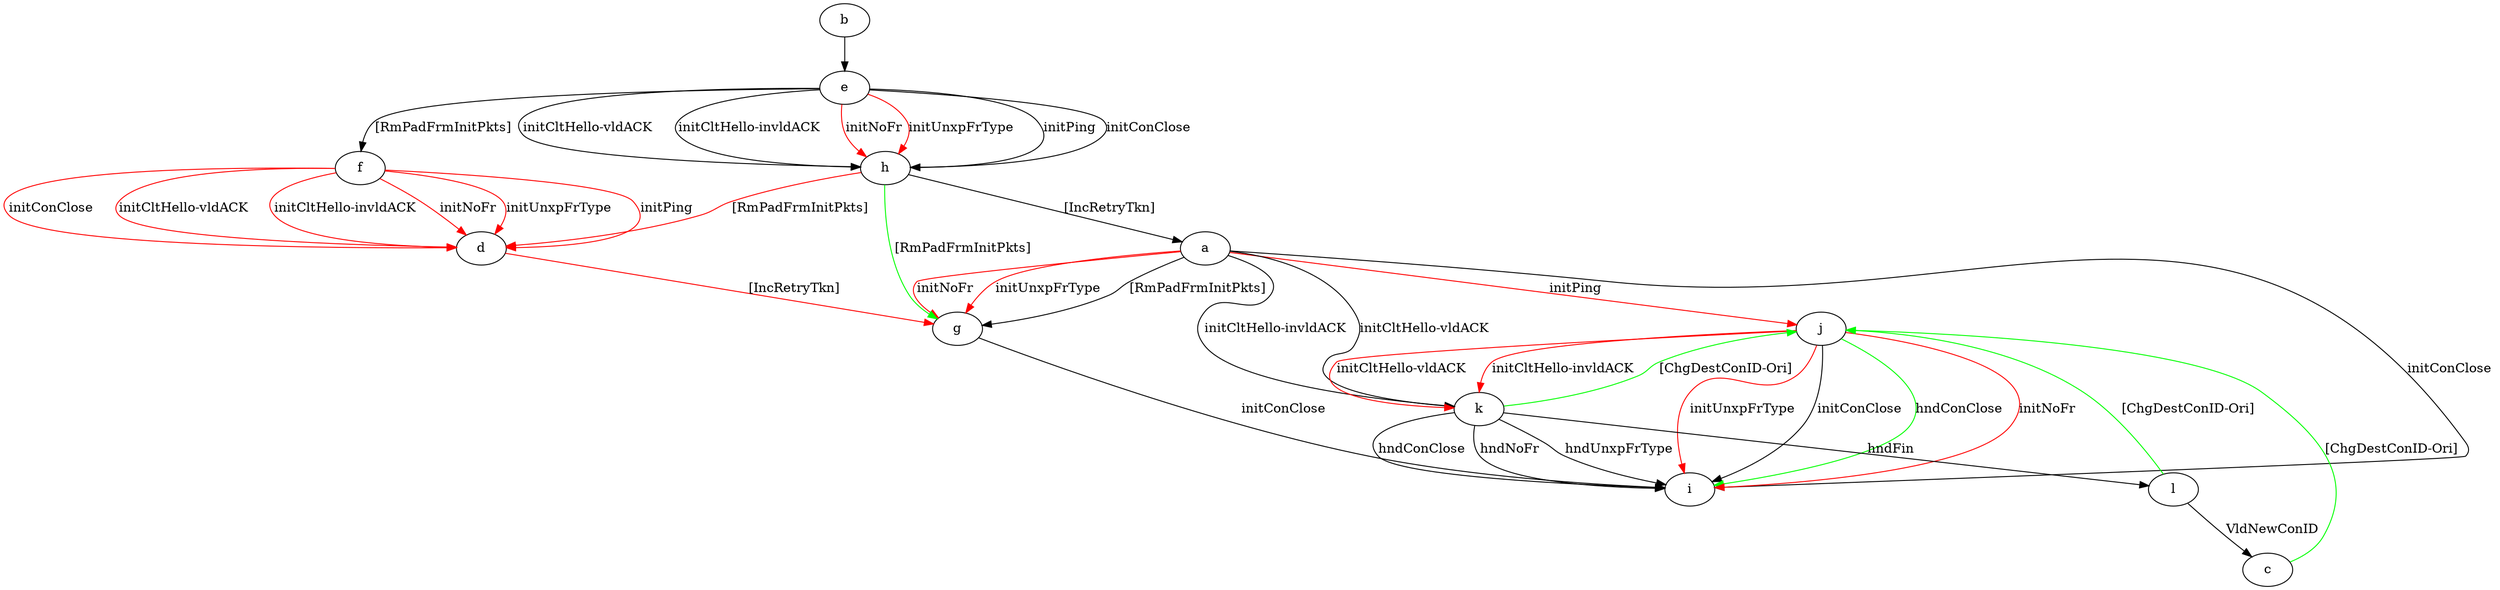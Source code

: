 digraph "" {
	a -> g	[key=0,
		label="[RmPadFrmInitPkts] "];
	a -> g	[key=1,
		color=red,
		label="initNoFr "];
	a -> g	[key=2,
		color=red,
		label="initUnxpFrType "];
	a -> i	[key=0,
		label="initConClose "];
	a -> j	[key=0,
		color=red,
		label="initPing "];
	a -> k	[key=0,
		label="initCltHello-vldACK "];
	a -> k	[key=1,
		label="initCltHello-invldACK "];
	b -> e	[key=0];
	c -> j	[key=0,
		color=green,
		label="[ChgDestConID-Ori] "];
	d -> g	[key=0,
		color=red,
		label="[IncRetryTkn] "];
	e -> f	[key=0,
		label="[RmPadFrmInitPkts] "];
	e -> h	[key=0,
		label="initPing "];
	e -> h	[key=1,
		label="initConClose "];
	e -> h	[key=2,
		label="initCltHello-vldACK "];
	e -> h	[key=3,
		label="initCltHello-invldACK "];
	e -> h	[key=4,
		color=red,
		label="initNoFr "];
	e -> h	[key=5,
		color=red,
		label="initUnxpFrType "];
	f -> d	[key=0,
		color=red,
		label="initPing "];
	f -> d	[key=1,
		color=red,
		label="initConClose "];
	f -> d	[key=2,
		color=red,
		label="initCltHello-vldACK "];
	f -> d	[key=3,
		color=red,
		label="initCltHello-invldACK "];
	f -> d	[key=4,
		color=red,
		label="initNoFr "];
	f -> d	[key=5,
		color=red,
		label="initUnxpFrType "];
	g -> i	[key=0,
		label="initConClose "];
	h -> a	[key=0,
		label="[IncRetryTkn] "];
	h -> d	[key=0,
		color=red,
		label="[RmPadFrmInitPkts] "];
	h -> g	[key=0,
		color=green,
		label="[RmPadFrmInitPkts] "];
	j -> i	[key=0,
		label="initConClose "];
	j -> i	[key=1,
		color=green,
		label="hndConClose "];
	j -> i	[key=2,
		color=red,
		label="initNoFr "];
	j -> i	[key=3,
		color=red,
		label="initUnxpFrType "];
	j -> k	[key=0,
		color=red,
		label="initCltHello-vldACK "];
	j -> k	[key=1,
		color=red,
		label="initCltHello-invldACK "];
	k -> i	[key=0,
		label="hndNoFr "];
	k -> i	[key=1,
		label="hndUnxpFrType "];
	k -> i	[key=2,
		label="hndConClose "];
	k -> j	[key=0,
		color=green,
		label="[ChgDestConID-Ori] "];
	k -> l	[key=0,
		label="hndFin "];
	l -> c	[key=0,
		label="VldNewConID "];
	l -> j	[key=0,
		color=green,
		label="[ChgDestConID-Ori] "];
}
